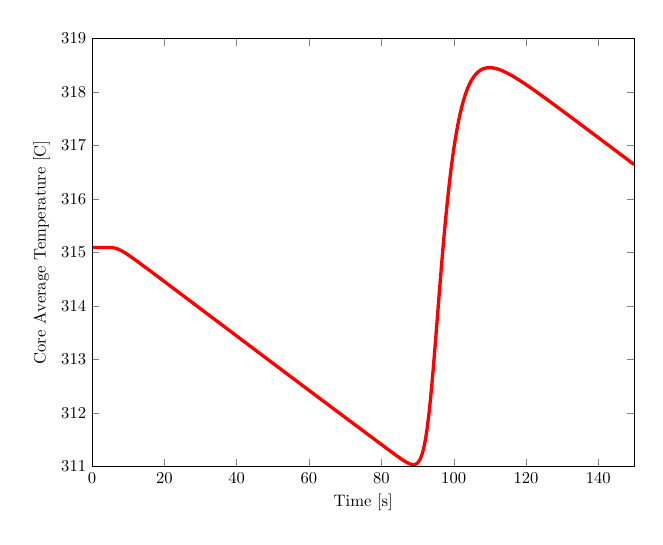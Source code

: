 \begin{tikzpicture}[scale=0.6]

\begin{axis}[%
scale only axis,
width=4.521in,
height=3.566in,
xmin=0, xmax=150,
ymin=311, ymax=319,
xlabel={Time [s]},
ylabel={Core Average Temperature [C]},
axis on top]
\addplot [
color=red,
solid,
line width=2.0pt
]
coordinates{
 (0,315.093)(0.1,315.093)(0.2,315.093)(0.3,315.093)(0.4,315.093)(0.5,315.093)(0.6,315.093)(0.7,315.093)(0.8,315.093)(0.9,315.093)(1,315.093)(1.1,315.093)(1.2,315.093)(1.3,315.093)(1.4,315.093)(1.5,315.093)(1.6,315.093)(1.7,315.093)(1.8,315.093)(1.9,315.093)(2,315.093)(2.1,315.093)(2.2,315.093)(2.3,315.093)(2.4,315.093)(2.5,315.093)(2.6,315.093)(2.7,315.093)(2.8,315.093)(2.9,315.093)(3,315.093)(3.1,315.093)(3.2,315.093)(3.3,315.093)(3.4,315.093)(3.5,315.093)(3.6,315.093)(3.7,315.093)(3.8,315.093)(3.9,315.093)(4,315.093)(4.1,315.093)(4.2,315.093)(4.3,315.093)(4.4,315.093)(4.5,315.093)(4.6,315.093)(4.7,315.093)(4.8,315.093)(4.9,315.093)(5,315.093)(5.1,315.093)(5.2,315.093)(5.3,315.093)(5.4,315.093)(5.5,315.092)(5.6,315.092)(5.7,315.091)(5.8,315.09)(5.9,315.089)(6,315.088)(6.1,315.087)(6.2,315.085)(6.3,315.084)(6.4,315.082)(6.5,315.08)(6.6,315.078)(6.7,315.076)(6.8,315.074)(6.9,315.072)(7,315.069)(7.1,315.066)(7.2,315.064)(7.3,315.061)(7.4,315.058)(7.5,315.055)(7.6,315.052)(7.7,315.049)(7.8,315.045)(7.9,315.042)(8,315.038)(8.1,315.035)(8.2,315.031)(8.3,315.027)(8.4,315.023)(8.5,315.019)(8.6,315.016)(8.7,315.011)(8.8,315.007)(8.9,315.003)(9,314.999)(9.1,314.995)(9.2,314.991)(9.3,314.986)(9.4,314.982)(9.5,314.977)(9.6,314.973)(9.7,314.968)(9.8,314.964)(9.9,314.959)(10,314.955)(10.1,314.95)(10.2,314.946)(10.3,314.941)(10.4,314.936)(10.5,314.932)(10.6,314.927)(10.7,314.922)(10.8,314.918)(10.9,314.913)(11,314.908)(11.1,314.903)(11.2,314.899)(11.3,314.894)(11.4,314.889)(11.5,314.884)(11.6,314.879)(11.7,314.875)(11.8,314.87)(11.9,314.865)(12,314.86)(12.1,314.855)(12.2,314.85)(12.3,314.845)(12.4,314.84)(12.5,314.836)(12.6,314.831)(12.7,314.826)(12.8,314.821)(12.9,314.816)(13,314.811)(13.1,314.806)(13.2,314.801)(13.3,314.796)(13.4,314.791)(13.5,314.786)(13.6,314.781)(13.7,314.776)(13.8,314.771)(13.9,314.766)(14,314.761)(14.1,314.756)(14.2,314.751)(14.3,314.746)(14.4,314.741)(14.5,314.736)(14.6,314.731)(14.7,314.726)(14.8,314.721)(14.9,314.716)(15,314.711)(15.1,314.706)(15.2,314.701)(15.3,314.696)(15.4,314.691)(15.5,314.686)(15.6,314.681)(15.7,314.676)(15.8,314.671)(15.9,314.666)(16,314.661)(16.1,314.656)(16.2,314.651)(16.3,314.646)(16.4,314.641)(16.5,314.636)(16.6,314.631)(16.7,314.625)(16.8,314.62)(16.9,314.615)(17,314.61)(17.1,314.605)(17.2,314.6)(17.3,314.595)(17.4,314.59)(17.5,314.585)(17.6,314.58)(17.7,314.575)(17.8,314.57)(17.9,314.565)(18,314.56)(18.1,314.555)(18.2,314.549)(18.3,314.544)(18.4,314.539)(18.5,314.534)(18.6,314.529)(18.7,314.524)(18.8,314.519)(18.9,314.514)(19,314.509)(19.1,314.504)(19.2,314.499)(19.3,314.494)(19.4,314.488)(19.5,314.483)(19.6,314.478)(19.7,314.473)(19.8,314.468)(19.9,314.463)(20,314.458)(20.1,314.453)(20.2,314.448)(20.3,314.443)(20.4,314.438)(20.5,314.433)(20.6,314.427)(20.7,314.422)(20.8,314.417)(20.9,314.412)(21,314.407)(21.1,314.402)(21.2,314.397)(21.3,314.392)(21.4,314.387)(21.5,314.382)(21.6,314.377)(21.7,314.371)(21.8,314.366)(21.9,314.361)(22,314.356)(22.1,314.351)(22.2,314.346)(22.3,314.341)(22.4,314.336)(22.5,314.331)(22.6,314.326)(22.7,314.321)(22.8,314.315)(22.9,314.31)(23,314.305)(23.1,314.3)(23.2,314.295)(23.3,314.29)(23.4,314.285)(23.5,314.28)(23.6,314.275)(23.7,314.27)(23.8,314.264)(23.9,314.259)(24,314.254)(24.1,314.249)(24.2,314.244)(24.3,314.239)(24.4,314.234)(24.5,314.229)(24.6,314.224)(24.7,314.219)(24.8,314.214)(24.9,314.208)(25,314.203)(25.1,314.198)(25.2,314.193)(25.3,314.188)(25.4,314.183)(25.5,314.178)(25.6,314.173)(25.7,314.168)(25.8,314.163)(25.9,314.157)(26,314.152)(26.1,314.147)(26.2,314.142)(26.3,314.137)(26.4,314.132)(26.5,314.127)(26.6,314.122)(26.7,314.117)(26.8,314.112)(26.9,314.107)(27,314.101)(27.1,314.096)(27.2,314.091)(27.3,314.086)(27.4,314.081)(27.5,314.076)(27.6,314.071)(27.7,314.066)(27.8,314.061)(27.9,314.056)(28,314.051)(28.1,314.045)(28.2,314.04)(28.3,314.035)(28.4,314.03)(28.5,314.025)(28.6,314.02)(28.7,314.015)(28.8,314.01)(28.9,314.005)(29,314)(29.1,313.994)(29.2,313.989)(29.3,313.984)(29.4,313.979)(29.5,313.974)(29.6,313.969)(29.7,313.964)(29.8,313.959)(29.9,313.954)(30,313.949)(30.1,313.944)(30.2,313.938)(30.3,313.933)(30.4,313.928)(30.5,313.923)(30.6,313.918)(30.7,313.913)(30.8,313.908)(30.9,313.903)(31,313.898)(31.1,313.893)(31.2,313.887)(31.3,313.882)(31.4,313.877)(31.5,313.872)(31.6,313.867)(31.7,313.862)(31.8,313.857)(31.9,313.852)(32,313.847)(32.1,313.842)(32.2,313.837)(32.3,313.831)(32.4,313.826)(32.5,313.821)(32.6,313.816)(32.7,313.811)(32.8,313.806)(32.9,313.801)(33,313.796)(33.1,313.791)(33.2,313.786)(33.3,313.781)(33.4,313.775)(33.5,313.77)(33.6,313.765)(33.7,313.76)(33.8,313.755)(33.9,313.75)(34,313.745)(34.1,313.74)(34.2,313.735)(34.3,313.73)(34.4,313.725)(34.5,313.719)(34.6,313.714)(34.7,313.709)(34.8,313.704)(34.9,313.699)(35,313.694)(35.1,313.689)(35.2,313.684)(35.3,313.679)(35.4,313.674)(35.5,313.669)(35.6,313.663)(35.7,313.658)(35.8,313.653)(35.9,313.648)(36,313.643)(36.1,313.638)(36.2,313.633)(36.3,313.628)(36.4,313.623)(36.5,313.618)(36.6,313.613)(36.7,313.607)(36.8,313.602)(36.9,313.597)(37,313.592)(37.1,313.587)(37.2,313.582)(37.3,313.577)(37.4,313.572)(37.5,313.567)(37.6,313.562)(37.7,313.557)(37.8,313.551)(37.9,313.546)(38,313.541)(38.1,313.536)(38.2,313.531)(38.3,313.526)(38.4,313.521)(38.5,313.516)(38.6,313.511)(38.7,313.506)(38.8,313.501)(38.9,313.495)(39,313.49)(39.1,313.485)(39.2,313.48)(39.3,313.475)(39.4,313.47)(39.5,313.465)(39.6,313.46)(39.7,313.455)(39.8,313.45)(39.9,313.445)(40,313.439)(40.1,313.434)(40.2,313.429)(40.3,313.424)(40.4,313.419)(40.5,313.414)(40.6,313.409)(40.7,313.404)(40.8,313.399)(40.9,313.394)(41,313.389)(41.1,313.384)(41.2,313.378)(41.3,313.373)(41.4,313.368)(41.5,313.363)(41.6,313.358)(41.7,313.353)(41.8,313.348)(41.9,313.343)(42,313.338)(42.1,313.333)(42.2,313.328)(42.3,313.322)(42.4,313.317)(42.5,313.312)(42.6,313.307)(42.7,313.302)(42.8,313.297)(42.9,313.292)(43,313.287)(43.1,313.282)(43.2,313.277)(43.3,313.272)(43.4,313.267)(43.5,313.261)(43.6,313.256)(43.7,313.251)(43.8,313.246)(43.9,313.241)(44,313.236)(44.1,313.231)(44.2,313.226)(44.3,313.221)(44.4,313.216)(44.5,313.211)(44.6,313.206)(44.7,313.2)(44.8,313.195)(44.9,313.19)(45,313.185)(45.1,313.18)(45.2,313.175)(45.3,313.17)(45.4,313.165)(45.5,313.16)(45.6,313.155)(45.7,313.15)(45.8,313.144)(45.9,313.139)(46,313.134)(46.1,313.129)(46.2,313.124)(46.3,313.119)(46.4,313.114)(46.5,313.109)(46.6,313.104)(46.7,313.099)(46.8,313.094)(46.9,313.089)(47,313.083)(47.1,313.078)(47.2,313.073)(47.3,313.068)(47.4,313.063)(47.5,313.058)(47.6,313.053)(47.7,313.048)(47.8,313.043)(47.9,313.038)(48,313.033)(48.1,313.028)(48.2,313.022)(48.3,313.017)(48.4,313.012)(48.5,313.007)(48.6,313.002)(48.7,312.997)(48.8,312.992)(48.9,312.987)(49,312.982)(49.1,312.977)(49.2,312.972)(49.3,312.967)(49.4,312.962)(49.5,312.956)(49.6,312.951)(49.7,312.946)(49.8,312.941)(49.9,312.936)(50,312.931)(50.1,312.926)(50.2,312.921)(50.3,312.916)(50.4,312.911)(50.5,312.906)(50.6,312.901)(50.7,312.895)(50.8,312.89)(50.9,312.885)(51,312.88)(51.1,312.875)(51.2,312.87)(51.3,312.865)(51.4,312.86)(51.5,312.855)(51.6,312.85)(51.7,312.845)(51.8,312.84)(51.9,312.835)(52,312.829)(52.1,312.824)(52.2,312.819)(52.3,312.814)(52.4,312.809)(52.5,312.804)(52.6,312.799)(52.7,312.794)(52.8,312.789)(52.9,312.784)(53,312.779)(53.1,312.774)(53.2,312.768)(53.3,312.763)(53.4,312.758)(53.5,312.753)(53.6,312.748)(53.7,312.743)(53.8,312.738)(53.9,312.733)(54,312.728)(54.1,312.723)(54.2,312.718)(54.3,312.713)(54.4,312.708)(54.5,312.702)(54.6,312.697)(54.7,312.692)(54.8,312.687)(54.9,312.682)(55,312.677)(55.1,312.672)(55.2,312.667)(55.3,312.662)(55.4,312.657)(55.5,312.652)(55.6,312.647)(55.7,312.642)(55.8,312.637)(55.9,312.631)(56,312.626)(56.1,312.621)(56.2,312.616)(56.3,312.611)(56.4,312.606)(56.5,312.601)(56.6,312.596)(56.7,312.591)(56.8,312.586)(56.9,312.581)(57,312.576)(57.1,312.571)(57.2,312.565)(57.3,312.56)(57.4,312.555)(57.5,312.55)(57.6,312.545)(57.7,312.54)(57.8,312.535)(57.9,312.53)(58,312.525)(58.1,312.52)(58.2,312.515)(58.3,312.51)(58.4,312.505)(58.5,312.5)(58.6,312.494)(58.7,312.489)(58.8,312.484)(58.9,312.479)(59,312.474)(59.1,312.469)(59.2,312.464)(59.3,312.459)(59.4,312.454)(59.5,312.449)(59.6,312.444)(59.7,312.439)(59.8,312.434)(59.9,312.429)(60,312.423)(60.1,312.418)(60.2,312.413)(60.3,312.408)(60.4,312.403)(60.5,312.398)(60.6,312.393)(60.7,312.388)(60.8,312.383)(60.9,312.378)(61,312.373)(61.1,312.368)(61.2,312.363)(61.3,312.358)(61.4,312.352)(61.5,312.347)(61.6,312.342)(61.7,312.337)(61.8,312.332)(61.9,312.327)(62,312.322)(62.1,312.317)(62.2,312.312)(62.3,312.307)(62.4,312.302)(62.5,312.297)(62.6,312.292)(62.7,312.287)(62.8,312.282)(62.9,312.276)(63,312.271)(63.1,312.266)(63.2,312.261)(63.3,312.256)(63.4,312.251)(63.5,312.246)(63.6,312.241)(63.7,312.236)(63.8,312.231)(63.9,312.226)(64,312.221)(64.1,312.216)(64.2,312.211)(64.3,312.205)(64.4,312.2)(64.5,312.195)(64.6,312.19)(64.7,312.185)(64.8,312.18)(64.9,312.175)(65,312.17)(65.1,312.165)(65.2,312.16)(65.3,312.155)(65.4,312.15)(65.5,312.145)(65.6,312.14)(65.7,312.135)(65.8,312.13)(65.9,312.124)(66,312.119)(66.1,312.114)(66.2,312.109)(66.3,312.104)(66.4,312.099)(66.5,312.094)(66.6,312.089)(66.7,312.084)(66.8,312.079)(66.9,312.074)(67,312.069)(67.1,312.064)(67.2,312.059)(67.3,312.054)(67.4,312.049)(67.5,312.043)(67.6,312.038)(67.7,312.033)(67.8,312.028)(67.9,312.023)(68,312.018)(68.1,312.013)(68.2,312.008)(68.3,312.003)(68.4,311.998)(68.5,311.993)(68.6,311.988)(68.7,311.983)(68.8,311.978)(68.9,311.973)(69,311.968)(69.1,311.962)(69.2,311.957)(69.3,311.952)(69.4,311.947)(69.5,311.942)(69.6,311.937)(69.7,311.932)(69.8,311.927)(69.9,311.922)(70,311.917)(70.1,311.912)(70.2,311.907)(70.3,311.902)(70.4,311.897)(70.5,311.892)(70.6,311.887)(70.7,311.882)(70.8,311.876)(70.9,311.871)(71,311.866)(71.1,311.861)(71.2,311.856)(71.3,311.851)(71.4,311.846)(71.5,311.841)(71.6,311.836)(71.7,311.831)(71.8,311.826)(71.9,311.821)(72,311.816)(72.1,311.811)(72.2,311.806)(72.3,311.801)(72.4,311.796)(72.5,311.79)(72.6,311.785)(72.7,311.78)(72.8,311.775)(72.9,311.77)(73,311.765)(73.1,311.76)(73.2,311.755)(73.3,311.75)(73.4,311.745)(73.5,311.74)(73.6,311.735)(73.7,311.73)(73.8,311.725)(73.9,311.72)(74,311.715)(74.1,311.71)(74.2,311.705)(74.3,311.7)(74.4,311.694)(74.5,311.689)(74.6,311.684)(74.7,311.679)(74.8,311.674)(74.9,311.669)(75,311.664)(75.1,311.659)(75.2,311.654)(75.3,311.649)(75.4,311.644)(75.5,311.639)(75.6,311.634)(75.7,311.629)(75.8,311.624)(75.9,311.619)(76,311.614)(76.1,311.609)(76.2,311.604)(76.3,311.598)(76.4,311.593)(76.5,311.588)(76.6,311.583)(76.7,311.578)(76.8,311.573)(76.9,311.568)(77,311.563)(77.1,311.558)(77.2,311.553)(77.3,311.548)(77.4,311.543)(77.5,311.538)(77.6,311.533)(77.7,311.528)(77.8,311.523)(77.9,311.518)(78,311.513)(78.1,311.508)(78.2,311.503)(78.3,311.498)(78.4,311.492)(78.5,311.487)(78.6,311.482)(78.7,311.477)(78.8,311.472)(78.9,311.467)(79,311.462)(79.1,311.457)(79.2,311.452)(79.3,311.447)(79.4,311.442)(79.5,311.437)(79.6,311.432)(79.7,311.427)(79.8,311.422)(79.9,311.417)(80,311.412)(80.1,311.407)(80.2,311.402)(80.3,311.397)(80.4,311.392)(80.5,311.387)(80.6,311.382)(80.7,311.377)(80.8,311.372)(80.9,311.367)(81,311.362)(81.1,311.357)(81.2,311.351)(81.3,311.346)(81.4,311.341)(81.5,311.336)(81.6,311.331)(81.7,311.326)(81.8,311.321)(81.9,311.316)(82,311.311)(82.1,311.306)(82.2,311.301)(82.3,311.296)(82.4,311.291)(82.5,311.286)(82.6,311.281)(82.7,311.276)(82.8,311.271)(82.9,311.266)(83,311.262)(83.1,311.257)(83.2,311.252)(83.3,311.247)(83.4,311.242)(83.5,311.237)(83.6,311.232)(83.7,311.227)(83.8,311.222)(83.9,311.217)(84,311.212)(84.1,311.207)(84.2,311.202)(84.3,311.198)(84.4,311.193)(84.5,311.188)(84.6,311.183)(84.7,311.178)(84.8,311.173)(84.9,311.169)(85,311.164)(85.1,311.159)(85.2,311.155)(85.3,311.15)(85.4,311.145)(85.5,311.141)(85.6,311.136)(85.7,311.131)(85.8,311.127)(85.9,311.122)(86,311.118)(86.1,311.114)(86.2,311.109)(86.3,311.105)(86.4,311.101)(86.5,311.097)(86.6,311.092)(86.7,311.088)(86.8,311.084)(86.9,311.081)(87,311.077)(87.1,311.073)(87.2,311.069)(87.3,311.066)(87.4,311.063)(87.5,311.059)(87.6,311.056)(87.7,311.053)(87.8,311.05)(87.9,311.048)(88,311.045)(88.1,311.043)(88.2,311.041)(88.3,311.039)(88.4,311.038)(88.5,311.036)(88.6,311.035)(88.7,311.035)(88.8,311.034)(88.9,311.034)(89,311.034)(89.1,311.035)(89.2,311.036)(89.3,311.038)(89.4,311.04)(89.5,311.043)(89.6,311.046)(89.7,311.05)(89.8,311.055)(89.9,311.06)(90,311.066)(90.1,311.073)(90.2,311.081)(90.3,311.089)(90.4,311.099)(90.5,311.109)(90.6,311.121)(90.7,311.134)(90.8,311.148)(90.9,311.163)(91,311.18)(91.1,311.198)(91.2,311.218)(91.3,311.239)(91.4,311.262)(91.5,311.286)(91.6,311.312)(91.7,311.34)(91.8,311.37)(91.9,311.402)(92,311.436)(92.1,311.472)(92.2,311.51)(92.3,311.55)(92.4,311.592)(92.5,311.637)(92.6,311.683)(92.7,311.732)(92.8,311.783)(92.9,311.837)(93,311.892)(93.1,311.949)(93.2,312.009)(93.3,312.071)(93.4,312.135)(93.5,312.2)(93.6,312.268)(93.7,312.337)(93.8,312.409)(93.9,312.481)(94,312.556)(94.1,312.632)(94.2,312.709)(94.3,312.788)(94.4,312.867)(94.5,312.948)(94.6,313.03)(94.7,313.113)(94.8,313.196)(94.9,313.281)(95,313.365)(95.1,313.451)(95.2,313.536)(95.3,313.622)(95.4,313.708)(95.5,313.794)(95.6,313.88)(95.7,313.967)(95.8,314.052)(95.9,314.138)(96,314.223)(96.1,314.308)(96.2,314.393)(96.3,314.477)(96.4,314.56)(96.5,314.643)(96.6,314.725)(96.7,314.806)(96.8,314.887)(96.9,314.967)(97,315.046)(97.1,315.124)(97.2,315.201)(97.3,315.277)(97.4,315.352)(97.5,315.426)(97.6,315.499)(97.7,315.571)(97.8,315.642)(97.9,315.712)(98,315.781)(98.1,315.848)(98.2,315.915)(98.3,315.98)(98.4,316.044)(98.5,316.108)(98.6,316.17)(98.7,316.23)(98.8,316.29)(98.9,316.349)(99,316.406)(99.1,316.463)(99.2,316.518)(99.3,316.572)(99.4,316.625)(99.5,316.677)(99.6,316.728)(99.7,316.778)(99.8,316.827)(99.9,316.874)(100,316.921)(100.1,316.967)(100.2,317.011)(100.3,317.055)(100.4,317.098)(100.5,317.139)(100.6,317.18)(100.7,317.22)(100.8,317.259)(100.9,317.296)(101,317.333)(101.1,317.369)(101.2,317.405)(101.3,317.439)(101.4,317.473)(101.5,317.505)(101.6,317.537)(101.7,317.568)(101.8,317.598)(101.9,317.628)(102,317.656)(102.1,317.684)(102.2,317.712)(102.3,317.738)(102.4,317.764)(102.5,317.789)(102.6,317.813)(102.7,317.837)(102.8,317.86)(102.9,317.883)(103,317.904)(103.1,317.926)(103.2,317.946)(103.3,317.966)(103.4,317.986)(103.5,318.005)(103.6,318.023)(103.7,318.041)(103.8,318.058)(103.9,318.075)(104,318.091)(104.1,318.106)(104.2,318.122)(104.3,318.136)(104.4,318.151)(104.5,318.165)(104.6,318.178)(104.7,318.191)(104.8,318.204)(104.9,318.216)(105,318.227)(105.1,318.239)(105.2,318.25)(105.3,318.26)(105.4,318.27)(105.5,318.28)(105.6,318.29)(105.7,318.299)(105.8,318.308)(105.9,318.316)(106,318.324)(106.1,318.332)(106.2,318.339)(106.3,318.347)(106.4,318.354)(106.5,318.36)(106.6,318.367)(106.7,318.373)(106.8,318.379)(106.9,318.384)(107,318.389)(107.1,318.394)(107.2,318.399)(107.3,318.404)(107.4,318.408)(107.5,318.412)(107.6,318.416)(107.7,318.42)(107.8,318.423)(107.9,318.427)(108,318.43)(108.1,318.433)(108.2,318.435)(108.3,318.438)(108.4,318.44)(108.5,318.442)(108.6,318.444)(108.7,318.446)(108.8,318.448)(108.9,318.449)(109,318.451)(109.1,318.452)(109.2,318.453)(109.3,318.454)(109.4,318.454)(109.5,318.455)(109.6,318.455)(109.7,318.456)(109.8,318.456)(109.9,318.456)(110,318.456)(110.1,318.456)(110.2,318.456)(110.3,318.455)(110.4,318.455)(110.5,318.454)(110.6,318.453)(110.7,318.453)(110.8,318.452)(110.9,318.451)(111,318.45)(111.1,318.448)(111.2,318.447)(111.3,318.446)(111.4,318.444)(111.5,318.443)(111.6,318.441)(111.7,318.439)(111.8,318.437)(111.9,318.436)(112,318.434)(112.1,318.432)(112.2,318.429)(112.3,318.427)(112.4,318.425)(112.5,318.423)(112.6,318.42)(112.7,318.418)(112.8,318.415)(112.9,318.413)(113,318.41)(113.1,318.408)(113.2,318.405)(113.3,318.402)(113.4,318.399)(113.5,318.396)(113.6,318.393)(113.7,318.39)(113.8,318.387)(113.9,318.384)(114,318.381)(114.1,318.378)(114.2,318.375)(114.3,318.372)(114.4,318.368)(114.5,318.365)(114.6,318.361)(114.7,318.358)(114.8,318.355)(114.9,318.351)(115,318.348)(115.1,318.344)(115.2,318.34)(115.3,318.337)(115.4,318.333)(115.5,318.329)(115.6,318.326)(115.7,318.322)(115.8,318.318)(115.9,318.314)(116,318.31)(116.1,318.307)(116.2,318.303)(116.3,318.299)(116.4,318.295)(116.5,318.291)(116.6,318.287)(116.7,318.283)(116.8,318.279)(116.9,318.275)(117,318.27)(117.1,318.266)(117.2,318.262)(117.3,318.258)(117.4,318.254)(117.5,318.25)(117.6,318.245)(117.7,318.241)(117.8,318.237)(117.9,318.233)(118,318.228)(118.1,318.224)(118.2,318.22)(118.3,318.215)(118.4,318.211)(118.5,318.207)(118.6,318.202)(118.7,318.198)(118.8,318.193)(118.9,318.189)(119,318.184)(119.1,318.18)(119.2,318.176)(119.3,318.171)(119.4,318.167)(119.5,318.162)(119.6,318.157)(119.7,318.153)(119.8,318.148)(119.9,318.144)(120,318.139)(120.1,318.135)(120.2,318.13)(120.3,318.125)(120.4,318.121)(120.5,318.116)(120.6,318.112)(120.7,318.107)(120.8,318.102)(120.9,318.098)(121,318.093)(121.1,318.088)(121.2,318.084)(121.3,318.079)(121.4,318.074)(121.5,318.069)(121.6,318.065)(121.7,318.06)(121.8,318.055)(121.9,318.05)(122,318.046)(122.1,318.041)(122.2,318.036)(122.3,318.031)(122.4,318.027)(122.5,318.022)(122.6,318.017)(122.7,318.012)(122.8,318.007)(122.9,318.003)(123,317.998)(123.1,317.993)(123.2,317.988)(123.3,317.983)(123.4,317.979)(123.5,317.974)(123.6,317.969)(123.7,317.964)(123.8,317.959)(123.9,317.954)(124,317.949)(124.1,317.945)(124.2,317.94)(124.3,317.935)(124.4,317.93)(124.5,317.925)(124.6,317.92)(124.7,317.915)(124.8,317.91)(124.9,317.905)(125,317.901)(125.1,317.896)(125.2,317.891)(125.3,317.886)(125.4,317.881)(125.5,317.876)(125.6,317.871)(125.7,317.866)(125.8,317.861)(125.9,317.856)(126,317.851)(126.1,317.846)(126.2,317.841)(126.3,317.836)(126.4,317.832)(126.5,317.827)(126.6,317.822)(126.7,317.817)(126.8,317.812)(126.9,317.807)(127,317.802)(127.1,317.797)(127.2,317.792)(127.3,317.787)(127.4,317.782)(127.5,317.777)(127.6,317.772)(127.7,317.767)(127.8,317.762)(127.9,317.757)(128,317.752)(128.1,317.747)(128.2,317.742)(128.3,317.737)(128.4,317.732)(128.5,317.727)(128.6,317.722)(128.7,317.717)(128.8,317.712)(128.9,317.707)(129,317.702)(129.1,317.697)(129.2,317.692)(129.3,317.687)(129.4,317.682)(129.5,317.677)(129.6,317.672)(129.7,317.667)(129.8,317.662)(129.9,317.657)(130,317.652)(130.1,317.647)(130.2,317.642)(130.3,317.637)(130.4,317.632)(130.5,317.627)(130.6,317.622)(130.7,317.617)(130.8,317.612)(130.9,317.607)(131,317.602)(131.1,317.597)(131.2,317.592)(131.3,317.587)(131.4,317.582)(131.5,317.577)(131.6,317.572)(131.7,317.567)(131.8,317.562)(131.9,317.557)(132,317.552)(132.1,317.547)(132.2,317.541)(132.3,317.536)(132.4,317.531)(132.5,317.526)(132.6,317.521)(132.7,317.516)(132.8,317.511)(132.9,317.506)(133,317.501)(133.1,317.496)(133.2,317.491)(133.3,317.486)(133.4,317.481)(133.5,317.476)(133.6,317.471)(133.7,317.466)(133.8,317.461)(133.9,317.456)(134,317.451)(134.1,317.446)(134.2,317.441)(134.3,317.436)(134.4,317.431)(134.5,317.425)(134.6,317.42)(134.7,317.415)(134.8,317.41)(134.9,317.405)(135,317.4)(135.1,317.395)(135.2,317.39)(135.3,317.385)(135.4,317.38)(135.5,317.375)(135.6,317.37)(135.7,317.365)(135.8,317.36)(135.9,317.355)(136,317.35)(136.1,317.345)(136.2,317.34)(136.3,317.334)(136.4,317.329)(136.5,317.324)(136.6,317.319)(136.7,317.314)(136.8,317.309)(136.9,317.304)(137,317.299)(137.1,317.294)(137.2,317.289)(137.3,317.284)(137.4,317.279)(137.5,317.274)(137.6,317.269)(137.7,317.264)(137.8,317.258)(137.9,317.253)(138,317.248)(138.1,317.243)(138.2,317.238)(138.3,317.233)(138.4,317.228)(138.5,317.223)(138.6,317.218)(138.7,317.213)(138.8,317.208)(138.9,317.203)(139,317.198)(139.1,317.193)(139.2,317.188)(139.3,317.182)(139.4,317.177)(139.5,317.172)(139.6,317.167)(139.7,317.162)(139.8,317.157)(139.9,317.152)(140,317.147)(140.1,317.142)(140.2,317.137)(140.3,317.132)(140.4,317.127)(140.5,317.122)(140.6,317.117)(140.7,317.111)(140.8,317.106)(140.9,317.101)(141,317.096)(141.1,317.091)(141.2,317.086)(141.3,317.081)(141.4,317.076)(141.5,317.071)(141.6,317.066)(141.7,317.061)(141.8,317.056)(141.9,317.051)(142,317.045)(142.1,317.04)(142.2,317.035)(142.3,317.03)(142.4,317.025)(142.5,317.02)(142.6,317.015)(142.7,317.01)(142.8,317.005)(142.9,317)(143,316.995)(143.1,316.99)(143.2,316.985)(143.3,316.979)(143.4,316.974)(143.5,316.969)(143.6,316.964)(143.7,316.959)(143.8,316.954)(143.9,316.949)(144,316.944)(144.1,316.939)(144.2,316.934)(144.3,316.929)(144.4,316.924)(144.5,316.919)(144.6,316.913)(144.7,316.908)(144.8,316.903)(144.9,316.898)(145,316.893)(145.1,316.888)(145.2,316.883)(145.3,316.878)(145.4,316.873)(145.5,316.868)(145.6,316.863)(145.7,316.858)(145.8,316.852)(145.9,316.847)(146,316.842)(146.1,316.837)(146.2,316.832)(146.3,316.827)(146.4,316.822)(146.5,316.817)(146.6,316.812)(146.7,316.807)(146.8,316.802)(146.9,316.797)(147,316.791)(147.1,316.786)(147.2,316.781)(147.3,316.776)(147.4,316.771)(147.5,316.766)(147.6,316.761)(147.7,316.756)(147.8,316.751)(147.9,316.746)(148,316.741)(148.1,316.736)(148.2,316.73)(148.3,316.725)(148.4,316.72)(148.5,316.715)(148.6,316.71)(148.7,316.705)(148.8,316.7)(148.9,316.695)(149,316.69)(149.1,316.685)(149.2,316.68)(149.3,316.675)(149.4,316.669)(149.5,316.664)(149.6,316.659)(149.7,316.654)(149.8,316.649)(149.9,316.644) 
};

\end{axis}
\end{tikzpicture}
